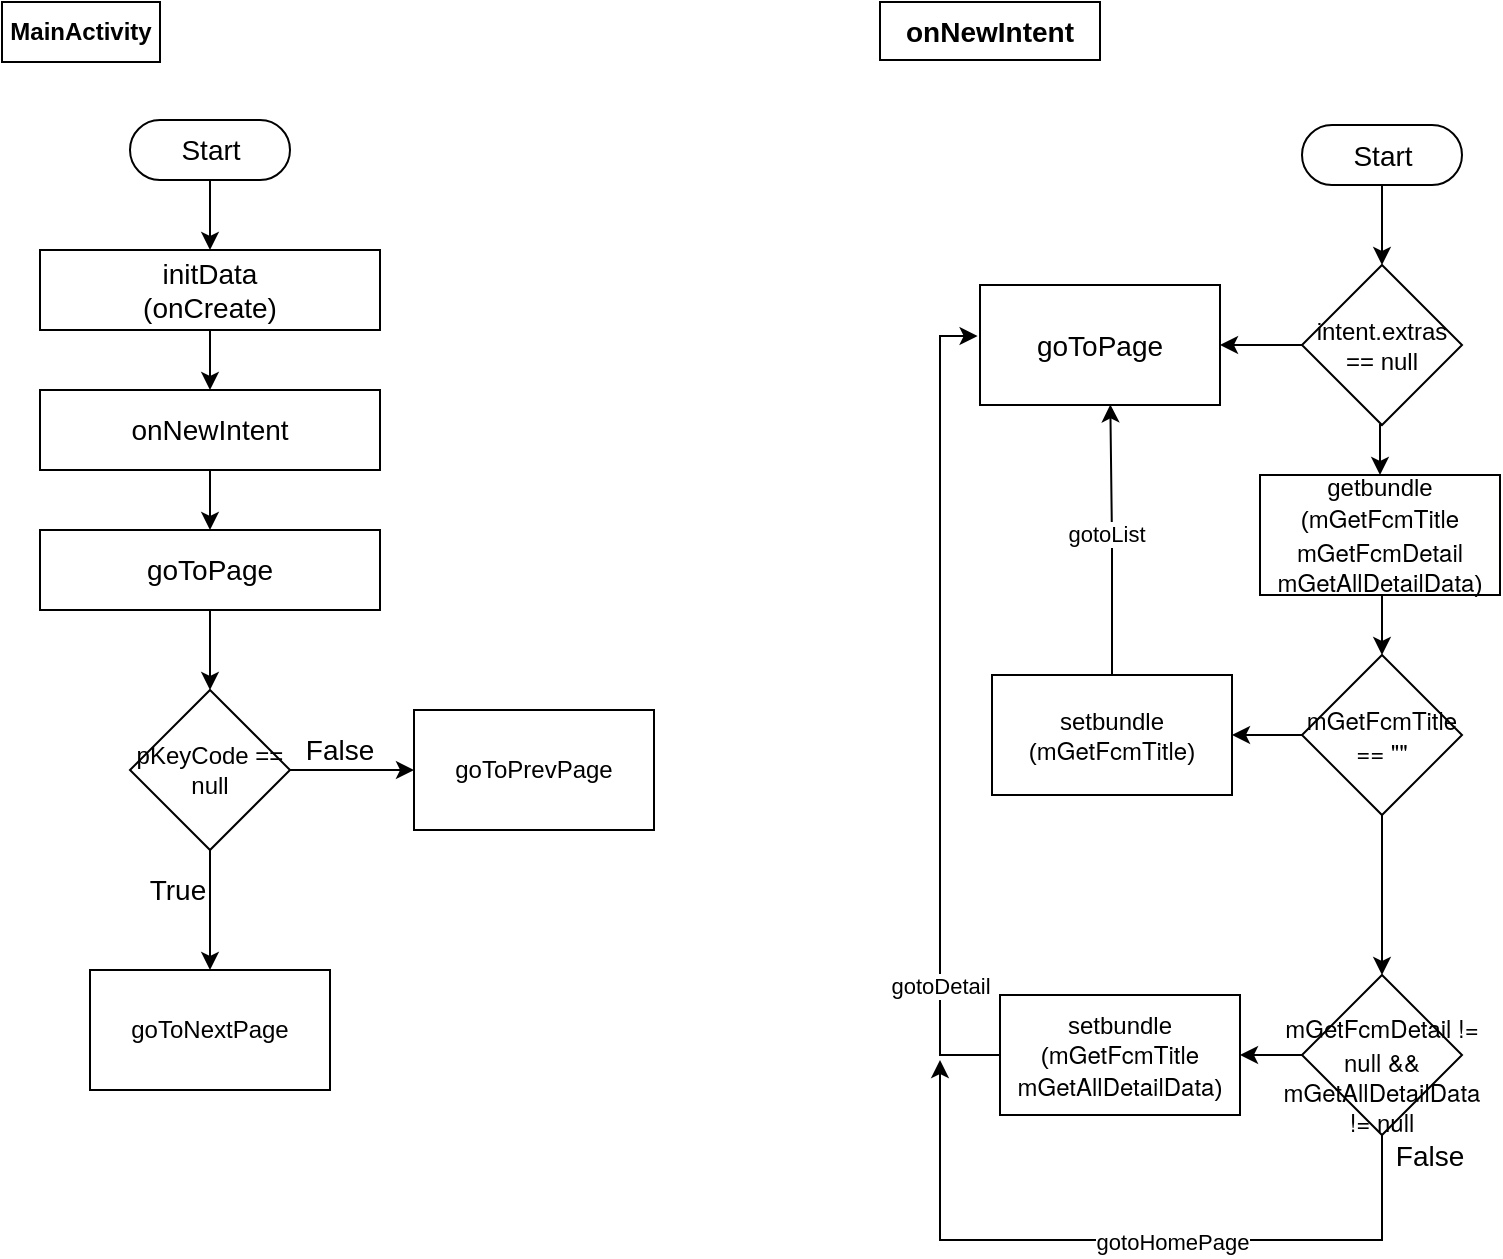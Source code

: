 <mxfile version="17.4.3" type="device" pages="6"><diagram id="0ICTotIIzp-utOfAbFgl" name="MainActivity"><mxGraphModel dx="318" dy="1731" grid="1" gridSize="10" guides="1" tooltips="1" connect="1" arrows="1" fold="1" page="1" pageScale="1" pageWidth="827" pageHeight="1169" math="0" shadow="0"><root><mxCell id="0"/><mxCell id="1" parent="0"/><mxCell id="ltaAR5_XZMvsONfvJuMS-7" value="initData&lt;br&gt;(onCreate)" style="whiteSpace=wrap;html=1;dashed=0;fontStyle=0;fontSize=14;" parent="1" vertex="1"><mxGeometry x="20" y="-1045" width="170" height="40" as="geometry"/></mxCell><mxCell id="ltaAR5_XZMvsONfvJuMS-16" value="" style="edgeStyle=orthogonalEdgeStyle;rounded=0;orthogonalLoop=1;jettySize=auto;html=1;entryX=0.5;entryY=0;entryDx=0;entryDy=0;" parent="1" source="ltaAR5_XZMvsONfvJuMS-17" target="ltaAR5_XZMvsONfvJuMS-7" edge="1"><mxGeometry relative="1" as="geometry"><mxPoint x="97.067" y="-1054" as="targetPoint"/></mxGeometry></mxCell><mxCell id="ltaAR5_XZMvsONfvJuMS-17" value="Start" style="html=1;dashed=0;whitespace=wrap;shape=mxgraph.dfd.start;fontStyle=0;fontSize=14;" parent="1" vertex="1"><mxGeometry x="65" y="-1110" width="80" height="30" as="geometry"/></mxCell><mxCell id="6IFYh2K8DjdacS_-TYqy-2" value="&lt;b&gt;MainActivity&lt;/b&gt;" style="whiteSpace=wrap;html=1;dashed=0;" parent="1" vertex="1"><mxGeometry x="1" y="-1169" width="79" height="30" as="geometry"/></mxCell><mxCell id="6IFYh2K8DjdacS_-TYqy-7" value="onNewIntent" style="whiteSpace=wrap;html=1;dashed=0;fontStyle=0;fontSize=14;hachureGap=4;" parent="1" vertex="1"><mxGeometry x="20" y="-975" width="170" height="40" as="geometry"/></mxCell><mxCell id="6IFYh2K8DjdacS_-TYqy-9" value="" style="edgeStyle=orthogonalEdgeStyle;rounded=0;orthogonalLoop=1;jettySize=auto;html=1;entryX=0.5;entryY=0;entryDx=0;entryDy=0;exitX=0.5;exitY=1;exitDx=0;exitDy=0;" parent="1" source="ltaAR5_XZMvsONfvJuMS-7" target="6IFYh2K8DjdacS_-TYqy-7" edge="1"><mxGeometry relative="1" as="geometry"><mxPoint x="115" y="-1074" as="sourcePoint"/><mxPoint x="115" y="-1035" as="targetPoint"/></mxGeometry></mxCell><mxCell id="_fxbHhKDHj8HInlU0Wij-1" style="edgeStyle=orthogonalEdgeStyle;rounded=0;orthogonalLoop=1;jettySize=auto;html=1;exitX=0.5;exitY=1;exitDx=0;exitDy=0;entryX=0.5;entryY=0;entryDx=0;entryDy=0;" edge="1" parent="1" source="6IFYh2K8DjdacS_-TYqy-17" target="6IFYh2K8DjdacS_-TYqy-20"><mxGeometry relative="1" as="geometry"/></mxCell><mxCell id="6IFYh2K8DjdacS_-TYqy-17" value="goToPage" style="whiteSpace=wrap;html=1;dashed=0;fontStyle=0;fontSize=14;hachureGap=4;" parent="1" vertex="1"><mxGeometry x="20" y="-905" width="170" height="40" as="geometry"/></mxCell><mxCell id="6IFYh2K8DjdacS_-TYqy-19" value="" style="edgeStyle=orthogonalEdgeStyle;rounded=0;orthogonalLoop=1;jettySize=auto;html=1;entryX=0.5;entryY=0;entryDx=0;entryDy=0;exitX=0.5;exitY=1;exitDx=0;exitDy=0;" parent="1" source="6IFYh2K8DjdacS_-TYqy-7" target="6IFYh2K8DjdacS_-TYqy-17" edge="1"><mxGeometry relative="1" as="geometry"><mxPoint x="115.0" y="-995" as="sourcePoint"/><mxPoint x="115.0" y="-965" as="targetPoint"/></mxGeometry></mxCell><mxCell id="_fxbHhKDHj8HInlU0Wij-2" style="edgeStyle=orthogonalEdgeStyle;rounded=0;orthogonalLoop=1;jettySize=auto;html=1;exitX=0.5;exitY=1;exitDx=0;exitDy=0;entryX=0.5;entryY=0;entryDx=0;entryDy=0;" edge="1" parent="1" source="6IFYh2K8DjdacS_-TYqy-20" target="6IFYh2K8DjdacS_-TYqy-24"><mxGeometry relative="1" as="geometry"/></mxCell><mxCell id="_fxbHhKDHj8HInlU0Wij-3" style="edgeStyle=orthogonalEdgeStyle;rounded=0;orthogonalLoop=1;jettySize=auto;html=1;exitX=1;exitY=0.5;exitDx=0;exitDy=0;entryX=0;entryY=0.5;entryDx=0;entryDy=0;" edge="1" parent="1" source="6IFYh2K8DjdacS_-TYqy-20" target="6IFYh2K8DjdacS_-TYqy-22"><mxGeometry relative="1" as="geometry"/></mxCell><mxCell id="6IFYh2K8DjdacS_-TYqy-20" value="pKeyCode == null" style="rhombus;whiteSpace=wrap;html=1;hachureGap=4;" parent="1" vertex="1"><mxGeometry x="65" y="-825" width="80" height="80" as="geometry"/></mxCell><mxCell id="6IFYh2K8DjdacS_-TYqy-22" value="goToPrevPage" style="whiteSpace=wrap;html=1;hachureGap=4;" parent="1" vertex="1"><mxGeometry x="207" y="-815" width="120" height="60" as="geometry"/></mxCell><mxCell id="6IFYh2K8DjdacS_-TYqy-24" value="goToNextPage" style="whiteSpace=wrap;html=1;hachureGap=4;" parent="1" vertex="1"><mxGeometry x="45" y="-685" width="120" height="60" as="geometry"/></mxCell><mxCell id="6IFYh2K8DjdacS_-TYqy-26" value="False" style="whiteSpace=wrap;html=1;dashed=0;fontStyle=0;fontSize=14;hachureGap=4;fillColor=none;strokeColor=none;" parent="1" vertex="1"><mxGeometry x="165" y="-805" width="10" height="20" as="geometry"/></mxCell><mxCell id="6IFYh2K8DjdacS_-TYqy-27" value="True" style="whiteSpace=wrap;html=1;dashed=0;fontStyle=0;fontSize=14;hachureGap=4;fillColor=none;strokeColor=none;" parent="1" vertex="1"><mxGeometry x="84" y="-735" width="10" height="20" as="geometry"/></mxCell><mxCell id="6IFYh2K8DjdacS_-TYqy-28" value="onNewIntent" style="whiteSpace=wrap;html=1;dashed=0;fontStyle=1;fontSize=14;hachureGap=4;" parent="1" vertex="1"><mxGeometry x="440" y="-1169" width="110" height="29" as="geometry"/></mxCell><mxCell id="_fxbHhKDHj8HInlU0Wij-4" style="edgeStyle=orthogonalEdgeStyle;rounded=0;orthogonalLoop=1;jettySize=auto;html=1;exitX=0.5;exitY=0.5;exitDx=0;exitDy=15;exitPerimeter=0;entryX=0.5;entryY=0;entryDx=0;entryDy=0;" edge="1" parent="1" source="6IFYh2K8DjdacS_-TYqy-29" target="6IFYh2K8DjdacS_-TYqy-30"><mxGeometry relative="1" as="geometry"/></mxCell><mxCell id="6IFYh2K8DjdacS_-TYqy-29" value="Start" style="html=1;dashed=0;whitespace=wrap;shape=mxgraph.dfd.start;fontStyle=0;fontSize=14;" parent="1" vertex="1"><mxGeometry x="651" y="-1107.5" width="80" height="30" as="geometry"/></mxCell><mxCell id="_fxbHhKDHj8HInlU0Wij-5" style="edgeStyle=orthogonalEdgeStyle;rounded=0;orthogonalLoop=1;jettySize=auto;html=1;exitX=0;exitY=0.5;exitDx=0;exitDy=0;entryX=1;entryY=0.5;entryDx=0;entryDy=0;" edge="1" parent="1" source="6IFYh2K8DjdacS_-TYqy-30" target="6IFYh2K8DjdacS_-TYqy-34"><mxGeometry relative="1" as="geometry"/></mxCell><mxCell id="_fxbHhKDHj8HInlU0Wij-6" style="edgeStyle=orthogonalEdgeStyle;rounded=0;orthogonalLoop=1;jettySize=auto;html=1;exitX=0.5;exitY=1;exitDx=0;exitDy=0;entryX=0.5;entryY=0;entryDx=0;entryDy=0;" edge="1" parent="1" source="6IFYh2K8DjdacS_-TYqy-30" target="6IFYh2K8DjdacS_-TYqy-36"><mxGeometry relative="1" as="geometry"/></mxCell><mxCell id="6IFYh2K8DjdacS_-TYqy-30" value="intent.extras == null" style="rhombus;whiteSpace=wrap;html=1;hachureGap=4;strokeColor=default;fillColor=none;" parent="1" vertex="1"><mxGeometry x="651" y="-1037.5" width="80" height="80" as="geometry"/></mxCell><mxCell id="6IFYh2K8DjdacS_-TYqy-34" value="&lt;span style=&quot;font-size: 14px&quot;&gt;goToPage&lt;/span&gt;" style="whiteSpace=wrap;html=1;hachureGap=4;strokeColor=default;fillColor=none;" parent="1" vertex="1"><mxGeometry x="490" y="-1027.5" width="120" height="60" as="geometry"/></mxCell><mxCell id="_fxbHhKDHj8HInlU0Wij-7" style="edgeStyle=orthogonalEdgeStyle;rounded=0;orthogonalLoop=1;jettySize=auto;html=1;exitX=0.5;exitY=1;exitDx=0;exitDy=0;entryX=0.5;entryY=0;entryDx=0;entryDy=0;" edge="1" parent="1" source="6IFYh2K8DjdacS_-TYqy-36" target="6IFYh2K8DjdacS_-TYqy-39"><mxGeometry relative="1" as="geometry"/></mxCell><mxCell id="6IFYh2K8DjdacS_-TYqy-36" value="getbundle&lt;br&gt;(&lt;span style=&quot;font-family: &amp;#34;helvetica neue&amp;#34;&quot;&gt;mGetFcmTitle&lt;/span&gt;&lt;p class=&quot;p1&quot; style=&quot;margin: 0px ; font-stretch: normal ; line-height: normal ; font-family: &amp;#34;helvetica neue&amp;#34;&quot;&gt;mGetFcmDetail&lt;/p&gt;&lt;span style=&quot;font-family: &amp;#34;helvetica neue&amp;#34;&quot;&gt;mGetAllDetailData&lt;/span&gt;)" style="whiteSpace=wrap;html=1;hachureGap=4;strokeColor=default;fillColor=none;" parent="1" vertex="1"><mxGeometry x="630" y="-932.5" width="120" height="60" as="geometry"/></mxCell><mxCell id="ze5a7d_0deGucN0R6WTe-3" value="" style="edgeStyle=orthogonalEdgeStyle;rounded=0;orthogonalLoop=1;jettySize=auto;html=1;" parent="1" source="6IFYh2K8DjdacS_-TYqy-39" target="ze5a7d_0deGucN0R6WTe-2" edge="1"><mxGeometry relative="1" as="geometry"/></mxCell><mxCell id="ze5a7d_0deGucN0R6WTe-6" value="" style="edgeStyle=orthogonalEdgeStyle;rounded=0;orthogonalLoop=1;jettySize=auto;html=1;" parent="1" source="6IFYh2K8DjdacS_-TYqy-39" target="ze5a7d_0deGucN0R6WTe-5" edge="1"><mxGeometry relative="1" as="geometry"/></mxCell><mxCell id="6IFYh2K8DjdacS_-TYqy-39" value="&lt;span style=&quot;font-family: &amp;#34;helvetica neue&amp;#34;&quot;&gt;mGetFcmTitle == &quot;&quot;&lt;/span&gt;" style="rhombus;whiteSpace=wrap;html=1;hachureGap=4;strokeColor=default;fillColor=none;" parent="1" vertex="1"><mxGeometry x="651" y="-842.5" width="80" height="80" as="geometry"/></mxCell><mxCell id="ze5a7d_0deGucN0R6WTe-4" style="edgeStyle=orthogonalEdgeStyle;rounded=0;orthogonalLoop=1;jettySize=auto;html=1;entryX=0.543;entryY=0.995;entryDx=0;entryDy=0;entryPerimeter=0;" parent="1" source="ze5a7d_0deGucN0R6WTe-2" target="6IFYh2K8DjdacS_-TYqy-34" edge="1"><mxGeometry relative="1" as="geometry"/></mxCell><mxCell id="V_wy0WDgmnPkI38r3iiG-6" value="gotoList" style="edgeLabel;html=1;align=center;verticalAlign=middle;resizable=0;points=[];" parent="ze5a7d_0deGucN0R6WTe-4" vertex="1" connectable="0"><mxGeometry x="0.054" y="2" relative="1" as="geometry"><mxPoint as="offset"/></mxGeometry></mxCell><mxCell id="ze5a7d_0deGucN0R6WTe-2" value="setbundle&lt;br&gt;(&lt;span style=&quot;font-family: &amp;#34;helvetica neue&amp;#34;&quot;&gt;mGetFcmTitle&lt;/span&gt;&lt;span&gt;)&lt;/span&gt;" style="whiteSpace=wrap;html=1;fillColor=none;hachureGap=4;" parent="1" vertex="1"><mxGeometry x="496" y="-832.5" width="120" height="60" as="geometry"/></mxCell><mxCell id="ze5a7d_0deGucN0R6WTe-8" value="" style="edgeStyle=orthogonalEdgeStyle;rounded=0;orthogonalLoop=1;jettySize=auto;html=1;" parent="1" source="ze5a7d_0deGucN0R6WTe-5" target="ze5a7d_0deGucN0R6WTe-7" edge="1"><mxGeometry relative="1" as="geometry"/></mxCell><mxCell id="V_wy0WDgmnPkI38r3iiG-1" style="edgeStyle=orthogonalEdgeStyle;rounded=0;orthogonalLoop=1;jettySize=auto;html=1;" parent="1" source="ze5a7d_0deGucN0R6WTe-5" edge="1"><mxGeometry relative="1" as="geometry"><mxPoint x="470" y="-640" as="targetPoint"/><Array as="points"><mxPoint x="691" y="-550"/><mxPoint x="470" y="-550"/></Array></mxGeometry></mxCell><mxCell id="V_wy0WDgmnPkI38r3iiG-4" value="gotoHomePage" style="edgeLabel;html=1;align=center;verticalAlign=middle;resizable=0;points=[];" parent="V_wy0WDgmnPkI38r3iiG-1" vertex="1" connectable="0"><mxGeometry x="-0.134" y="1" relative="1" as="geometry"><mxPoint as="offset"/></mxGeometry></mxCell><mxCell id="ze5a7d_0deGucN0R6WTe-5" value="&lt;p class=&quot;p1&quot; style=&quot;margin: 0px ; font-stretch: normal ; line-height: normal ; font-family: &amp;#34;helvetica neue&amp;#34;&quot;&gt;&lt;br class=&quot;Apple-interchange-newline&quot;&gt;mGetFcmDetail != null &amp;amp;&amp;amp;&lt;/p&gt;&lt;span style=&quot;font-family: &amp;#34;helvetica neue&amp;#34;&quot;&gt;mGetAllDetailData != null&lt;/span&gt;" style="rhombus;whiteSpace=wrap;html=1;fillColor=none;hachureGap=4;" parent="1" vertex="1"><mxGeometry x="651" y="-682.5" width="80" height="80" as="geometry"/></mxCell><mxCell id="ze5a7d_0deGucN0R6WTe-9" style="edgeStyle=orthogonalEdgeStyle;rounded=0;orthogonalLoop=1;jettySize=auto;html=1;entryX=-0.01;entryY=0.425;entryDx=0;entryDy=0;entryPerimeter=0;" parent="1" source="ze5a7d_0deGucN0R6WTe-7" target="6IFYh2K8DjdacS_-TYqy-34" edge="1"><mxGeometry relative="1" as="geometry"><mxPoint x="470" y="-847.5" as="targetPoint"/><Array as="points"><mxPoint x="470" y="-642.5"/><mxPoint x="470" y="-1001.5"/></Array></mxGeometry></mxCell><mxCell id="V_wy0WDgmnPkI38r3iiG-5" value="gotoDetail" style="edgeLabel;html=1;align=center;verticalAlign=middle;resizable=0;points=[];" parent="ze5a7d_0deGucN0R6WTe-9" vertex="1" connectable="0"><mxGeometry x="-0.681" relative="1" as="geometry"><mxPoint as="offset"/></mxGeometry></mxCell><mxCell id="ze5a7d_0deGucN0R6WTe-7" value="setbundle&lt;br&gt;(&lt;span style=&quot;font-family: &amp;#34;helvetica neue&amp;#34;&quot;&gt;mGetFcmTitle&lt;/span&gt;&lt;br&gt;&lt;span style=&quot;font-family: &amp;#34;helvetica neue&amp;#34;&quot;&gt;mGetAllDetailData&lt;/span&gt;)" style="whiteSpace=wrap;html=1;fillColor=none;hachureGap=4;" parent="1" vertex="1"><mxGeometry x="500" y="-672.5" width="120" height="60" as="geometry"/></mxCell><mxCell id="V_wy0WDgmnPkI38r3iiG-3" value="False" style="whiteSpace=wrap;html=1;dashed=0;fontStyle=0;fontSize=14;hachureGap=4;fillColor=none;strokeColor=none;" parent="1" vertex="1"><mxGeometry x="710" y="-602.5" width="10" height="20" as="geometry"/></mxCell></root></mxGraphModel></diagram><diagram id="kn-lXhGQb7qIHuzSDbyJ" name="Application_goToPage"><mxGraphModel dx="488" dy="2030" grid="1" gridSize="10" guides="1" tooltips="1" connect="1" arrows="1" fold="1" page="1" pageScale="1" pageWidth="827" pageHeight="1169" math="0" shadow="0"><root><mxCell id="0"/><mxCell id="1" parent="0"/><mxCell id="_04Lw3GFcRWnzL75QgLI-2" value="" style="edgeStyle=orthogonalEdgeStyle;rounded=0;orthogonalLoop=1;jettySize=auto;html=1;" parent="1" source="DpHcGf6Z4SfqqkjQlCNn-3" target="_04Lw3GFcRWnzL75QgLI-1" edge="1"><mxGeometry relative="1" as="geometry"/></mxCell><mxCell id="DpHcGf6Z4SfqqkjQlCNn-3" value="Start" style="html=1;dashed=0;whitespace=wrap;shape=mxgraph.dfd.start;fontStyle=0;fontSize=14;" parent="1" vertex="1"><mxGeometry x="425" y="-1080" width="80" height="30" as="geometry"/></mxCell><mxCell id="CqOBYRATpyONczidoiWo-1" value="goToNextPage" style="whiteSpace=wrap;html=1;dashed=0;fontStyle=1" parent="1" vertex="1"><mxGeometry x="1" y="-1169" width="99" height="30" as="geometry"/></mxCell><mxCell id="oPHoXT_rBC0yx6JmKi9g-1" value="goToPrevPage" style="whiteSpace=wrap;html=1;dashed=0;fontStyle=1" parent="1" vertex="1"><mxGeometry x="827" y="-1169" width="99" height="30" as="geometry"/></mxCell><mxCell id="_04Lw3GFcRWnzL75QgLI-4" value="" style="edgeStyle=orthogonalEdgeStyle;rounded=0;orthogonalLoop=1;jettySize=auto;html=1;" parent="1" source="_04Lw3GFcRWnzL75QgLI-1" target="_04Lw3GFcRWnzL75QgLI-3" edge="1"><mxGeometry relative="1" as="geometry"/></mxCell><mxCell id="ChNQNb_-1qWgDRrpicv7-4" value="True" style="edgeLabel;html=1;align=center;verticalAlign=middle;resizable=0;points=[];" vertex="1" connectable="0" parent="_04Lw3GFcRWnzL75QgLI-4"><mxGeometry x="-0.344" relative="1" as="geometry"><mxPoint x="15" y="2" as="offset"/></mxGeometry></mxCell><mxCell id="ChNQNb_-1qWgDRrpicv7-5" style="edgeStyle=orthogonalEdgeStyle;rounded=0;orthogonalLoop=1;jettySize=auto;html=1;exitX=0;exitY=0.5;exitDx=0;exitDy=0;entryX=0.5;entryY=0;entryDx=0;entryDy=0;" edge="1" parent="1" source="_04Lw3GFcRWnzL75QgLI-1" target="hYAjPSLTbwHqQ2wMUk0M-1"><mxGeometry relative="1" as="geometry"/></mxCell><mxCell id="ChNQNb_-1qWgDRrpicv7-6" value="False" style="edgeLabel;html=1;align=center;verticalAlign=middle;resizable=0;points=[];" vertex="1" connectable="0" parent="ChNQNb_-1qWgDRrpicv7-5"><mxGeometry x="-0.223" y="-2" relative="1" as="geometry"><mxPoint x="27" y="-9" as="offset"/></mxGeometry></mxCell><mxCell id="_04Lw3GFcRWnzL75QgLI-1" value="iFragment in mFragmentManager.fragments" style="rhombus;whiteSpace=wrap;html=1;fontSize=14;dashed=0;fontStyle=0;" parent="1" vertex="1"><mxGeometry x="355" y="-1000" width="220" height="130" as="geometry"/></mxCell><mxCell id="_04Lw3GFcRWnzL75QgLI-6" style="edgeStyle=orthogonalEdgeStyle;rounded=0;orthogonalLoop=1;jettySize=auto;html=1;exitX=0.5;exitY=1;exitDx=0;exitDy=0;entryX=1;entryY=0.5;entryDx=0;entryDy=0;" parent="1" source="_04Lw3GFcRWnzL75QgLI-3" target="_04Lw3GFcRWnzL75QgLI-1" edge="1"><mxGeometry relative="1" as="geometry"><Array as="points"><mxPoint x="465" y="-750"/><mxPoint x="610" y="-750"/><mxPoint x="610" y="-935"/></Array></mxGeometry></mxCell><mxCell id="_04Lw3GFcRWnzL75QgLI-3" value="&lt;span style=&quot;font-weight: normal&quot;&gt;mNowFragment = iFragment&lt;/span&gt;" style="whiteSpace=wrap;html=1;fontSize=14;dashed=0;fontStyle=1;" parent="1" vertex="1"><mxGeometry x="405" y="-830" width="120" height="60" as="geometry"/></mxCell><mxCell id="hYAjPSLTbwHqQ2wMUk0M-5" value="" style="edgeStyle=orthogonalEdgeStyle;rounded=0;orthogonalLoop=1;jettySize=auto;html=1;entryX=0.5;entryY=0;entryDx=0;entryDy=0;" parent="1" source="hYAjPSLTbwHqQ2wMUk0M-1" target="hYAjPSLTbwHqQ2wMUk0M-4" edge="1"><mxGeometry relative="1" as="geometry"><mxPoint x="278.053" y="-680" as="targetPoint"/></mxGeometry></mxCell><mxCell id="GTaG5DHwecpemOfgijAW-2" value="True" style="edgeLabel;html=1;align=center;verticalAlign=middle;resizable=0;points=[];" vertex="1" connectable="0" parent="hYAjPSLTbwHqQ2wMUk0M-5"><mxGeometry x="-0.221" relative="1" as="geometry"><mxPoint x="14" as="offset"/></mxGeometry></mxCell><mxCell id="hYAjPSLTbwHqQ2wMUk0M-1" value="iNowFragment != null" style="rhombus;whiteSpace=wrap;html=1;fontSize=14;dashed=0;fontStyle=0;" parent="1" vertex="1"><mxGeometry x="210" y="-855" width="135" height="110" as="geometry"/></mxCell><mxCell id="hYAjPSLTbwHqQ2wMUk0M-4" value="add(pTargetFragment)&lt;br&gt;hide(mNowFragment)" style="whiteSpace=wrap;html=1;fontSize=14;dashed=0;fontStyle=0;" parent="1" vertex="1"><mxGeometry x="197" y="-680" width="160" height="60" as="geometry"/></mxCell><mxCell id="ChNQNb_-1qWgDRrpicv7-1" value="" style="edgeStyle=orthogonalEdgeStyle;rounded=0;orthogonalLoop=1;jettySize=auto;html=1;" edge="1" parent="1" target="ChNQNb_-1qWgDRrpicv7-3" source="hYAjPSLTbwHqQ2wMUk0M-1"><mxGeometry relative="1" as="geometry"><mxPoint x="579.545" y="-735.037" as="sourcePoint"/></mxGeometry></mxCell><mxCell id="ChNQNb_-1qWgDRrpicv7-2" value="False" style="edgeLabel;html=1;align=center;verticalAlign=middle;resizable=0;points=[];" vertex="1" connectable="0" parent="ChNQNb_-1qWgDRrpicv7-1"><mxGeometry x="-0.221" relative="1" as="geometry"><mxPoint x="-2" y="-10" as="offset"/></mxGeometry></mxCell><mxCell id="ChNQNb_-1qWgDRrpicv7-3" value="add(pTargetFragment)" style="whiteSpace=wrap;html=1;fontSize=14;dashed=0;fontStyle=0;" vertex="1" parent="1"><mxGeometry x="20" y="-680" width="160" height="60" as="geometry"/></mxCell><mxCell id="MsFU3ezsbSrrhDD-DD5J-2" value="" style="edgeStyle=orthogonalEdgeStyle;rounded=0;orthogonalLoop=1;jettySize=auto;html=1;" edge="1" parent="1" source="8js_sdkkU-e44e5VqAVF-1" target="MsFU3ezsbSrrhDD-DD5J-1"><mxGeometry relative="1" as="geometry"/></mxCell><mxCell id="8js_sdkkU-e44e5VqAVF-1" value="Start" style="html=1;dashed=0;whitespace=wrap;shape=mxgraph.dfd.start;fontStyle=0;fontSize=14;" vertex="1" parent="1"><mxGeometry x="1120" y="-1090" width="80" height="30" as="geometry"/></mxCell><mxCell id="MsFU3ezsbSrrhDD-DD5J-4" value="" style="edgeStyle=orthogonalEdgeStyle;rounded=0;orthogonalLoop=1;jettySize=auto;html=1;" edge="1" parent="1" source="MsFU3ezsbSrrhDD-DD5J-1" target="MsFU3ezsbSrrhDD-DD5J-3"><mxGeometry relative="1" as="geometry"/></mxCell><mxCell id="MsFU3ezsbSrrhDD-DD5J-5" value="Yes" style="edgeLabel;html=1;align=center;verticalAlign=middle;resizable=0;points=[];" vertex="1" connectable="0" parent="MsFU3ezsbSrrhDD-DD5J-4"><mxGeometry x="-0.339" relative="1" as="geometry"><mxPoint x="15" y="5" as="offset"/></mxGeometry></mxCell><mxCell id="00qQBGg7dy6ulxhfHcby-7" style="edgeStyle=orthogonalEdgeStyle;rounded=0;orthogonalLoop=1;jettySize=auto;html=1;exitX=0;exitY=0.5;exitDx=0;exitDy=0;entryX=0;entryY=0.5;entryDx=0;entryDy=0;" edge="1" parent="1" source="MsFU3ezsbSrrhDD-DD5J-1" target="00qQBGg7dy6ulxhfHcby-5"><mxGeometry relative="1" as="geometry"><mxPoint x="880" y="-300" as="targetPoint"/><Array as="points"><mxPoint x="850" y="-962"/><mxPoint x="850" y="-140"/></Array></mxGeometry></mxCell><mxCell id="MsFU3ezsbSrrhDD-DD5J-1" value="keyCode == KeyEvent.KEYCODE_BACK" style="rhombus;whiteSpace=wrap;html=1;fontSize=14;dashed=0;fontStyle=0;" vertex="1" parent="1"><mxGeometry x="1060" y="-1020" width="200" height="115" as="geometry"/></mxCell><mxCell id="MsFU3ezsbSrrhDD-DD5J-9" value="" style="edgeStyle=orthogonalEdgeStyle;rounded=0;orthogonalLoop=1;jettySize=auto;html=1;" edge="1" parent="1" source="MsFU3ezsbSrrhDD-DD5J-3" target="MsFU3ezsbSrrhDD-DD5J-8"><mxGeometry relative="1" as="geometry"/></mxCell><mxCell id="MsFU3ezsbSrrhDD-DD5J-10" value="Yes" style="edgeLabel;html=1;align=center;verticalAlign=middle;resizable=0;points=[];" vertex="1" connectable="0" parent="MsFU3ezsbSrrhDD-DD5J-9"><mxGeometry x="-0.46" y="1" relative="1" as="geometry"><mxPoint x="19" y="6" as="offset"/></mxGeometry></mxCell><mxCell id="MsFU3ezsbSrrhDD-DD5J-3" value="mFragmentManager.fragments.size != 0" style="rhombus;whiteSpace=wrap;html=1;fontSize=14;dashed=0;fontStyle=0;" vertex="1" parent="1"><mxGeometry x="1040" y="-860" width="240" height="130" as="geometry"/></mxCell><mxCell id="HLAHf1zRRotY6LmP5Vb5-2" value="" style="edgeStyle=orthogonalEdgeStyle;rounded=0;orthogonalLoop=1;jettySize=auto;html=1;" edge="1" parent="1" source="MsFU3ezsbSrrhDD-DD5J-8" target="HLAHf1zRRotY6LmP5Vb5-1"><mxGeometry relative="1" as="geometry"/></mxCell><mxCell id="HLAHf1zRRotY6LmP5Vb5-5" value="Yes" style="edgeLabel;html=1;align=center;verticalAlign=middle;resizable=0;points=[];" vertex="1" connectable="0" parent="HLAHf1zRRotY6LmP5Vb5-2"><mxGeometry x="-0.027" y="3" relative="1" as="geometry"><mxPoint x="10" as="offset"/></mxGeometry></mxCell><mxCell id="MsFU3ezsbSrrhDD-DD5J-8" value="ix in mFragmentManager.fragments" style="rhombus;whiteSpace=wrap;html=1;fontSize=14;dashed=0;fontStyle=0;" vertex="1" parent="1"><mxGeometry x="1050" y="-690" width="220" height="95" as="geometry"/></mxCell><mxCell id="HLAHf1zRRotY6LmP5Vb5-4" value="" style="edgeStyle=orthogonalEdgeStyle;rounded=0;orthogonalLoop=1;jettySize=auto;html=1;" edge="1" parent="1" source="HLAHf1zRRotY6LmP5Vb5-1" target="HLAHf1zRRotY6LmP5Vb5-3"><mxGeometry relative="1" as="geometry"/></mxCell><mxCell id="HLAHf1zRRotY6LmP5Vb5-6" value="Yes" style="edgeLabel;html=1;align=center;verticalAlign=middle;resizable=0;points=[];" vertex="1" connectable="0" parent="HLAHf1zRRotY6LmP5Vb5-4"><mxGeometry x="-0.369" y="-1" relative="1" as="geometry"><mxPoint x="14" y="4" as="offset"/></mxGeometry></mxCell><mxCell id="HLAHf1zRRotY6LmP5Vb5-1" value="ix.tag == HomeFragment &amp;nbsp;&amp;amp;&amp;amp; !ix.isHidden" style="rhombus;whiteSpace=wrap;html=1;fontSize=14;dashed=0;fontStyle=0;" vertex="1" parent="1"><mxGeometry x="1085" y="-550" width="150" height="90" as="geometry"/></mxCell><mxCell id="HLAHf1zRRotY6LmP5Vb5-8" value="" style="edgeStyle=orthogonalEdgeStyle;rounded=0;orthogonalLoop=1;jettySize=auto;html=1;" edge="1" parent="1" source="HLAHf1zRRotY6LmP5Vb5-3" target="HLAHf1zRRotY6LmP5Vb5-7"><mxGeometry relative="1" as="geometry"/></mxCell><mxCell id="HLAHf1zRRotY6LmP5Vb5-9" value="Yes" style="edgeLabel;html=1;align=center;verticalAlign=middle;resizable=0;points=[];" vertex="1" connectable="0" parent="HLAHf1zRRotY6LmP5Vb5-8"><mxGeometry x="-0.44" y="1" relative="1" as="geometry"><mxPoint x="19" y="14" as="offset"/></mxGeometry></mxCell><mxCell id="00qQBGg7dy6ulxhfHcby-2" value="" style="edgeStyle=orthogonalEdgeStyle;rounded=0;orthogonalLoop=1;jettySize=auto;html=1;" edge="1" parent="1" source="HLAHf1zRRotY6LmP5Vb5-3" target="00qQBGg7dy6ulxhfHcby-1"><mxGeometry relative="1" as="geometry"/></mxCell><mxCell id="00qQBGg7dy6ulxhfHcby-8" value="No" style="edgeLabel;html=1;align=center;verticalAlign=middle;resizable=0;points=[];" vertex="1" connectable="0" parent="00qQBGg7dy6ulxhfHcby-2"><mxGeometry x="-0.152" y="-4" relative="1" as="geometry"><mxPoint y="-11" as="offset"/></mxGeometry></mxCell><mxCell id="HLAHf1zRRotY6LmP5Vb5-3" value="mIsOpenInOutDoor" style="rhombus;whiteSpace=wrap;html=1;fontSize=14;dashed=0;fontStyle=0;" vertex="1" parent="1"><mxGeometry x="1080" y="-410" width="160" height="80" as="geometry"/></mxCell><mxCell id="00qQBGg7dy6ulxhfHcby-6" value="" style="edgeStyle=orthogonalEdgeStyle;rounded=0;orthogonalLoop=1;jettySize=auto;html=1;" edge="1" parent="1" source="HLAHf1zRRotY6LmP5Vb5-7" target="00qQBGg7dy6ulxhfHcby-5"><mxGeometry relative="1" as="geometry"/></mxCell><mxCell id="HLAHf1zRRotY6LmP5Vb5-7" value="goToNextPage" style="whiteSpace=wrap;html=1;fontSize=14;dashed=0;fontStyle=0;" vertex="1" parent="1"><mxGeometry x="1100" y="-270" width="120" height="60" as="geometry"/></mxCell><mxCell id="00qQBGg7dy6ulxhfHcby-1" value="return false&lt;br&gt;不返回" style="whiteSpace=wrap;html=1;fontSize=14;dashed=0;fontStyle=0;" vertex="1" parent="1"><mxGeometry x="890" y="-400" width="120" height="60" as="geometry"/></mxCell><mxCell id="00qQBGg7dy6ulxhfHcby-5" value="return true" style="whiteSpace=wrap;html=1;fontSize=14;dashed=0;fontStyle=0;" vertex="1" parent="1"><mxGeometry x="1100" y="-170" width="120" height="60" as="geometry"/></mxCell></root></mxGraphModel></diagram><diagram id="aPbFrLUWnV4jNbvpWXee" name="HomeFragment"><mxGraphModel dx="261" dy="1630" grid="1" gridSize="10" guides="1" tooltips="1" connect="1" arrows="1" fold="1" page="1" pageScale="1" pageWidth="827" pageHeight="1169" math="0" shadow="0"><root><mxCell id="0"/><mxCell id="1" parent="0"/><mxCell id="P4AaGj7iRbYA6tLeBc00-1" value="HomeFragment" style="whiteSpace=wrap;html=1;dashed=0;fontStyle=1" vertex="1" parent="1"><mxGeometry x="1" y="-1169" width="99" height="30" as="geometry"/></mxCell><mxCell id="VpBLFqCD-13sMv9BW-Vi-4" value="" style="edgeStyle=orthogonalEdgeStyle;rounded=0;orthogonalLoop=1;jettySize=auto;html=1;" edge="1" parent="1" source="VpBLFqCD-13sMv9BW-Vi-2" target="VpBLFqCD-13sMv9BW-Vi-3"><mxGeometry relative="1" as="geometry"/></mxCell><mxCell id="VpBLFqCD-13sMv9BW-Vi-2" value="Start" style="html=1;dashed=0;whitespace=wrap;shape=mxgraph.dfd.start;fontStyle=0;fontSize=14;" vertex="1" parent="1"><mxGeometry x="65" y="-1110" width="80" height="30" as="geometry"/></mxCell><mxCell id="VpBLFqCD-13sMv9BW-Vi-6" value="" style="edgeStyle=orthogonalEdgeStyle;rounded=0;orthogonalLoop=1;jettySize=auto;html=1;" edge="1" parent="1" source="VpBLFqCD-13sMv9BW-Vi-3" target="VpBLFqCD-13sMv9BW-Vi-5"><mxGeometry relative="1" as="geometry"/></mxCell><mxCell id="VpBLFqCD-13sMv9BW-Vi-3" value="uiInit" style="whiteSpace=wrap;html=1;fontSize=14;dashed=0;fontStyle=0;" vertex="1" parent="1"><mxGeometry x="70" y="-1040" width="70" height="35" as="geometry"/></mxCell><mxCell id="VpBLFqCD-13sMv9BW-Vi-5" value="initView&lt;br&gt;(&lt;span style=&quot;font-size: 12px&quot;&gt;setOnClickListener&lt;/span&gt;)" style="whiteSpace=wrap;html=1;fontSize=14;dashed=0;fontStyle=0;" vertex="1" parent="1"><mxGeometry x="45" y="-970" width="120" height="40" as="geometry"/></mxCell><mxCell id="xUQaV25XGqCChIq59IHk-5" value="" style="edgeStyle=orthogonalEdgeStyle;rounded=0;orthogonalLoop=1;jettySize=auto;html=1;" edge="1" parent="1" source="xUQaV25XGqCChIq59IHk-2" target="xUQaV25XGqCChIq59IHk-4"><mxGeometry relative="1" as="geometry"/></mxCell><mxCell id="xUQaV25XGqCChIq59IHk-2" value="Start" style="html=1;dashed=0;whitespace=wrap;shape=mxgraph.dfd.start;fontStyle=0;fontSize=14;" vertex="1" parent="1"><mxGeometry x="294" y="-1110" width="80" height="30" as="geometry"/></mxCell><mxCell id="xUQaV25XGqCChIq59IHk-3" value="setOnClickListener" style="whiteSpace=wrap;html=1;dashed=0;fontStyle=1" vertex="1" parent="1"><mxGeometry x="201" y="-1169" width="119" height="30" as="geometry"/></mxCell><mxCell id="AwonvXRjDG_ix8bn6p1w-3" value="gotoList" style="edgeStyle=orthogonalEdgeStyle;rounded=0;orthogonalLoop=1;jettySize=auto;html=1;" edge="1" parent="1" source="xUQaV25XGqCChIq59IHk-4" target="AwonvXRjDG_ix8bn6p1w-2"><mxGeometry relative="1" as="geometry"/></mxCell><mxCell id="xUQaV25XGqCChIq59IHk-4" value="putBundle" style="whiteSpace=wrap;html=1;fontSize=14;dashed=0;fontStyle=0;" vertex="1" parent="1"><mxGeometry x="291.25" y="-1040" width="85.5" height="30" as="geometry"/></mxCell><mxCell id="AwonvXRjDG_ix8bn6p1w-2" value="goToPage" style="whiteSpace=wrap;html=1;fontSize=14;dashed=0;fontStyle=0;" vertex="1" parent="1"><mxGeometry x="291.25" y="-940" width="85.5" height="30" as="geometry"/></mxCell></root></mxGraphModel></diagram><diagram id="JBi-9Xd2q6rtQXh__6bf" name="ListFragment"><mxGraphModel dx="946" dy="1731" grid="1" gridSize="10" guides="1" tooltips="1" connect="1" arrows="1" fold="1" page="1" pageScale="1" pageWidth="827" pageHeight="1169" math="0" shadow="0"><root><mxCell id="0"/><mxCell id="1" parent="0"/><mxCell id="F2_7Nln-EnXGQYM5R2dW-1" value="ListFragment" style="whiteSpace=wrap;html=1;dashed=0;fontStyle=1" vertex="1" parent="1"><mxGeometry x="1" y="-1169" width="99" height="30" as="geometry"/></mxCell><mxCell id="Ai8LO5Yq5Hoz4NnfUW9j-3" value="" style="edgeStyle=orthogonalEdgeStyle;rounded=0;orthogonalLoop=1;jettySize=auto;html=1;" edge="1" parent="1" source="Ai8LO5Yq5Hoz4NnfUW9j-1" target="Ai8LO5Yq5Hoz4NnfUW9j-2"><mxGeometry relative="1" as="geometry"/></mxCell><mxCell id="Ai8LO5Yq5Hoz4NnfUW9j-1" value="Start" style="html=1;dashed=0;whitespace=wrap;shape=mxgraph.dfd.start;fontStyle=0;fontSize=14;" vertex="1" parent="1"><mxGeometry x="65" y="-1070" width="80" height="30" as="geometry"/></mxCell><mxCell id="Qu2rN9O71oNQxfWr0iQJ-2" value="" style="edgeStyle=orthogonalEdgeStyle;rounded=0;orthogonalLoop=1;jettySize=auto;html=1;" edge="1" parent="1" source="Ai8LO5Yq5Hoz4NnfUW9j-2" target="Qu2rN9O71oNQxfWr0iQJ-1"><mxGeometry relative="1" as="geometry"/></mxCell><mxCell id="Ai8LO5Yq5Hoz4NnfUW9j-2" value="&lt;span&gt;uiInit&lt;/span&gt;" style="whiteSpace=wrap;html=1;fontSize=14;dashed=0;fontStyle=0;" vertex="1" parent="1"><mxGeometry x="70" y="-1000" width="70" height="35" as="geometry"/></mxCell><mxCell id="Qu2rN9O71oNQxfWr0iQJ-1" value="&lt;span&gt;initView&lt;br&gt;(addOnScrollListener)&lt;br&gt;&lt;/span&gt;" style="whiteSpace=wrap;html=1;fontSize=14;dashed=0;fontStyle=0;" vertex="1" parent="1"><mxGeometry x="26" y="-920" width="160" height="35" as="geometry"/></mxCell><mxCell id="Qu2rN9O71oNQxfWr0iQJ-3" value="initView&lt;br&gt;(addOnScrollListener)" style="whiteSpace=wrap;html=1;fontSize=14;dashed=0;fontStyle=0;" vertex="1" parent="1"><mxGeometry x="280" y="-1169" width="140" height="35" as="geometry"/></mxCell><mxCell id="Qu2rN9O71oNQxfWr0iQJ-8" value="" style="edgeStyle=orthogonalEdgeStyle;rounded=0;orthogonalLoop=1;jettySize=auto;html=1;" edge="1" parent="1" source="Qu2rN9O71oNQxfWr0iQJ-4" target="Qu2rN9O71oNQxfWr0iQJ-7"><mxGeometry relative="1" as="geometry"/></mxCell><mxCell id="Qu2rN9O71oNQxfWr0iQJ-4" value="Start" style="html=1;dashed=0;whitespace=wrap;shape=mxgraph.dfd.start;fontStyle=0;fontSize=14;" vertex="1" parent="1"><mxGeometry x="310" y="-1070" width="80" height="30" as="geometry"/></mxCell><mxCell id="Qu2rN9O71oNQxfWr0iQJ-10" value="" style="edgeStyle=orthogonalEdgeStyle;rounded=0;orthogonalLoop=1;jettySize=auto;html=1;" edge="1" parent="1" source="Qu2rN9O71oNQxfWr0iQJ-7" target="Qu2rN9O71oNQxfWr0iQJ-9"><mxGeometry relative="1" as="geometry"/></mxCell><mxCell id="Qu2rN9O71oNQxfWr0iQJ-11" value="True" style="edgeLabel;html=1;align=center;verticalAlign=middle;resizable=0;points=[];" vertex="1" connectable="0" parent="Qu2rN9O71oNQxfWr0iQJ-10"><mxGeometry x="-0.253" y="2" relative="1" as="geometry"><mxPoint x="18" as="offset"/></mxGeometry></mxCell><mxCell id="Qu2rN9O71oNQxfWr0iQJ-7" value="newState == RecyclerView.SCROLL_STATE_IDLE" style="rhombus;whiteSpace=wrap;html=1;fontSize=14;dashed=0;fontStyle=0;" vertex="1" parent="1"><mxGeometry x="260" y="-1000" width="180" height="130" as="geometry"/></mxCell><mxCell id="Qu2rN9O71oNQxfWr0iQJ-9" value="mFinish" style="rhombus;whiteSpace=wrap;html=1;fontSize=14;dashed=0;fontStyle=0;" vertex="1" parent="1"><mxGeometry x="260" y="-790" width="180" height="130" as="geometry"/></mxCell></root></mxGraphModel></diagram><diagram id="dr8KehL09mCkOGugJkBz" name="BaseFragment"><mxGraphModel dx="366" dy="1815" grid="1" gridSize="10" guides="1" tooltips="1" connect="1" arrows="1" fold="1" page="1" pageScale="1" pageWidth="827" pageHeight="1169" math="0" shadow="0"><root><mxCell id="0"/><mxCell id="1" parent="0"/><mxCell id="GaNtoVWnv63cHzAxcCvR-1" value="uiInit" style="whiteSpace=wrap;html=1;fontSize=14;dashed=0;fontStyle=0;" vertex="1" parent="1"><mxGeometry x="10" y="-1160" width="70" height="35" as="geometry"/></mxCell></root></mxGraphModel></diagram><diagram id="UwdixHi6VE2Vv1aEcbtk" name="Page-3"><mxGraphModel dx="946" dy="1815" grid="1" gridSize="10" guides="1" tooltips="1" connect="1" arrows="1" fold="1" page="1" pageScale="1" pageWidth="827" pageHeight="1169" math="0" shadow="0"><root><mxCell id="0"/><mxCell id="1" parent="0"/><mxCell id="l_v1iPSYMcuNKwxUCFdY-3" value="" style="edgeStyle=none;curved=1;rounded=0;orthogonalLoop=1;jettySize=auto;html=1;endArrow=open;startSize=14;endSize=14;sourcePerimeterSpacing=8;targetPerimeterSpacing=8;" parent="1" source="l_v1iPSYMcuNKwxUCFdY-1" target="l_v1iPSYMcuNKwxUCFdY-2" edge="1"><mxGeometry relative="1" as="geometry"/></mxCell><mxCell id="l_v1iPSYMcuNKwxUCFdY-1" value="ListFragment" style="whiteSpace=wrap;html=1;dashed=0;" parent="1" vertex="1"><mxGeometry x="20" y="-1058" width="110" height="30" as="geometry"/></mxCell><mxCell id="l_v1iPSYMcuNKwxUCFdY-7" value="" style="edgeStyle=none;curved=1;rounded=0;orthogonalLoop=1;jettySize=auto;html=1;endArrow=open;startSize=14;endSize=14;sourcePerimeterSpacing=8;targetPerimeterSpacing=8;" parent="1" source="l_v1iPSYMcuNKwxUCFdY-2" target="l_v1iPSYMcuNKwxUCFdY-6" edge="1"><mxGeometry relative="1" as="geometry"/></mxCell><mxCell id="l_v1iPSYMcuNKwxUCFdY-2" value="AllViewModel" style="whiteSpace=wrap;html=1;dashed=0;hachureGap=4;" parent="1" vertex="1"><mxGeometry x="20" y="-978" width="110" height="30" as="geometry"/></mxCell><mxCell id="l_v1iPSYMcuNKwxUCFdY-6" value="ApiManagerALL" style="whiteSpace=wrap;html=1;dashed=0;hachureGap=4;" parent="1" vertex="1"><mxGeometry x="20" y="-898" width="110" height="30" as="geometry"/></mxCell><mxCell id="xuQu-bCYtNHyredjmZr--1" value="ListFragment" style="swimlane;fontStyle=1;align=center;verticalAlign=top;childLayout=stackLayout;horizontal=1;startSize=26;horizontalStack=0;resizeParent=1;resizeParentMax=0;resizeLast=0;collapsible=1;marginBottom=0;" parent="1" vertex="1"><mxGeometry x="210" y="-1058" width="120" height="62" as="geometry"><mxRectangle x="335" y="-462" width="110" height="26" as="alternateBounds"/></mxGeometry></mxCell><mxCell id="xuQu-bCYtNHyredjmZr--2" value="callApi" style="text;html=1;align=center;verticalAlign=middle;resizable=0;points=[];autosize=1;strokeColor=none;fillColor=none;" parent="xuQu-bCYtNHyredjmZr--1" vertex="1"><mxGeometry y="26" width="120" height="20" as="geometry"/></mxCell><mxCell id="xuQu-bCYtNHyredjmZr--3" value="" style="line;strokeWidth=1;fillColor=none;align=left;verticalAlign=middle;spacingTop=-1;spacingLeft=3;spacingRight=3;rotatable=0;labelPosition=right;points=[];portConstraint=eastwest;" parent="xuQu-bCYtNHyredjmZr--1" vertex="1"><mxGeometry y="46" width="120" height="8" as="geometry"/></mxCell><mxCell id="xuQu-bCYtNHyredjmZr--7" value="" style="line;strokeWidth=1;fillColor=none;align=left;verticalAlign=middle;spacingTop=-1;spacingLeft=3;spacingRight=3;rotatable=0;labelPosition=right;points=[];portConstraint=eastwest;" parent="xuQu-bCYtNHyredjmZr--1" vertex="1"><mxGeometry y="54" width="120" height="8" as="geometry"/></mxCell><mxCell id="xuQu-bCYtNHyredjmZr--8" value="AllViewModel" style="swimlane;fontStyle=1;align=center;verticalAlign=top;childLayout=stackLayout;horizontal=1;startSize=26;horizontalStack=0;resizeParent=1;resizeParentMax=0;resizeLast=0;collapsible=1;marginBottom=0;" parent="1" vertex="1"><mxGeometry x="210" y="-978" width="120" height="62" as="geometry"><mxRectangle x="335" y="-462" width="110" height="26" as="alternateBounds"/></mxGeometry></mxCell><mxCell id="xuQu-bCYtNHyredjmZr--9" value="sendApi" style="text;html=1;align=center;verticalAlign=middle;resizable=0;points=[];autosize=1;strokeColor=none;fillColor=none;" parent="xuQu-bCYtNHyredjmZr--8" vertex="1"><mxGeometry y="26" width="120" height="20" as="geometry"/></mxCell><mxCell id="xuQu-bCYtNHyredjmZr--10" value="" style="line;strokeWidth=1;fillColor=none;align=left;verticalAlign=middle;spacingTop=-1;spacingLeft=3;spacingRight=3;rotatable=0;labelPosition=right;points=[];portConstraint=eastwest;" parent="xuQu-bCYtNHyredjmZr--8" vertex="1"><mxGeometry y="46" width="120" height="8" as="geometry"/></mxCell><mxCell id="xuQu-bCYtNHyredjmZr--12" value="" style="line;strokeWidth=1;fillColor=none;align=left;verticalAlign=middle;spacingTop=-1;spacingLeft=3;spacingRight=3;rotatable=0;labelPosition=right;points=[];portConstraint=eastwest;" parent="xuQu-bCYtNHyredjmZr--8" vertex="1"><mxGeometry y="54" width="120" height="8" as="geometry"/></mxCell><mxCell id="xuQu-bCYtNHyredjmZr--14" value="ApiManagerALL" style="swimlane;fontStyle=1;align=center;verticalAlign=top;childLayout=stackLayout;horizontal=1;startSize=26;horizontalStack=0;resizeParent=1;resizeParentMax=0;resizeLast=0;collapsible=1;marginBottom=0;" parent="1" vertex="1"><mxGeometry x="210" y="-898" width="120" height="62" as="geometry"><mxRectangle x="335" y="-462" width="110" height="26" as="alternateBounds"/></mxGeometry></mxCell><mxCell id="xuQu-bCYtNHyredjmZr--15" value="callApiData" style="text;html=1;align=center;verticalAlign=middle;resizable=0;points=[];autosize=1;strokeColor=none;fillColor=none;" parent="xuQu-bCYtNHyredjmZr--14" vertex="1"><mxGeometry y="26" width="120" height="20" as="geometry"/></mxCell><mxCell id="xuQu-bCYtNHyredjmZr--16" value="" style="line;strokeWidth=1;fillColor=none;align=left;verticalAlign=middle;spacingTop=-1;spacingLeft=3;spacingRight=3;rotatable=0;labelPosition=right;points=[];portConstraint=eastwest;" parent="xuQu-bCYtNHyredjmZr--14" vertex="1"><mxGeometry y="46" width="120" height="8" as="geometry"/></mxCell><mxCell id="xuQu-bCYtNHyredjmZr--18" value="" style="line;strokeWidth=1;fillColor=none;align=left;verticalAlign=middle;spacingTop=-1;spacingLeft=3;spacingRight=3;rotatable=0;labelPosition=right;points=[];portConstraint=eastwest;" parent="xuQu-bCYtNHyredjmZr--14" vertex="1"><mxGeometry y="54" width="120" height="8" as="geometry"/></mxCell><mxCell id="xuQu-bCYtNHyredjmZr--20" value="ZooAdapter" style="swimlane;fontStyle=1;align=center;verticalAlign=top;childLayout=stackLayout;horizontal=1;startSize=26;horizontalStack=0;resizeParent=1;resizeParentMax=0;resizeLast=0;collapsible=1;marginBottom=0;" parent="1" vertex="1"><mxGeometry x="210" y="-818" width="120" height="42" as="geometry"><mxRectangle x="335" y="-462" width="110" height="26" as="alternateBounds"/></mxGeometry></mxCell><mxCell id="xuQu-bCYtNHyredjmZr--22" value="" style="line;strokeWidth=1;fillColor=none;align=left;verticalAlign=middle;spacingTop=-1;spacingLeft=3;spacingRight=3;rotatable=0;labelPosition=right;points=[];portConstraint=eastwest;" parent="xuQu-bCYtNHyredjmZr--20" vertex="1"><mxGeometry y="26" width="120" height="8" as="geometry"/></mxCell><mxCell id="xuQu-bCYtNHyredjmZr--23" value="" style="line;strokeWidth=1;fillColor=none;align=left;verticalAlign=middle;spacingTop=-1;spacingLeft=3;spacingRight=3;rotatable=0;labelPosition=right;points=[];portConstraint=eastwest;" parent="xuQu-bCYtNHyredjmZr--20" vertex="1"><mxGeometry y="34" width="120" height="8" as="geometry"/></mxCell></root></mxGraphModel></diagram></mxfile>
